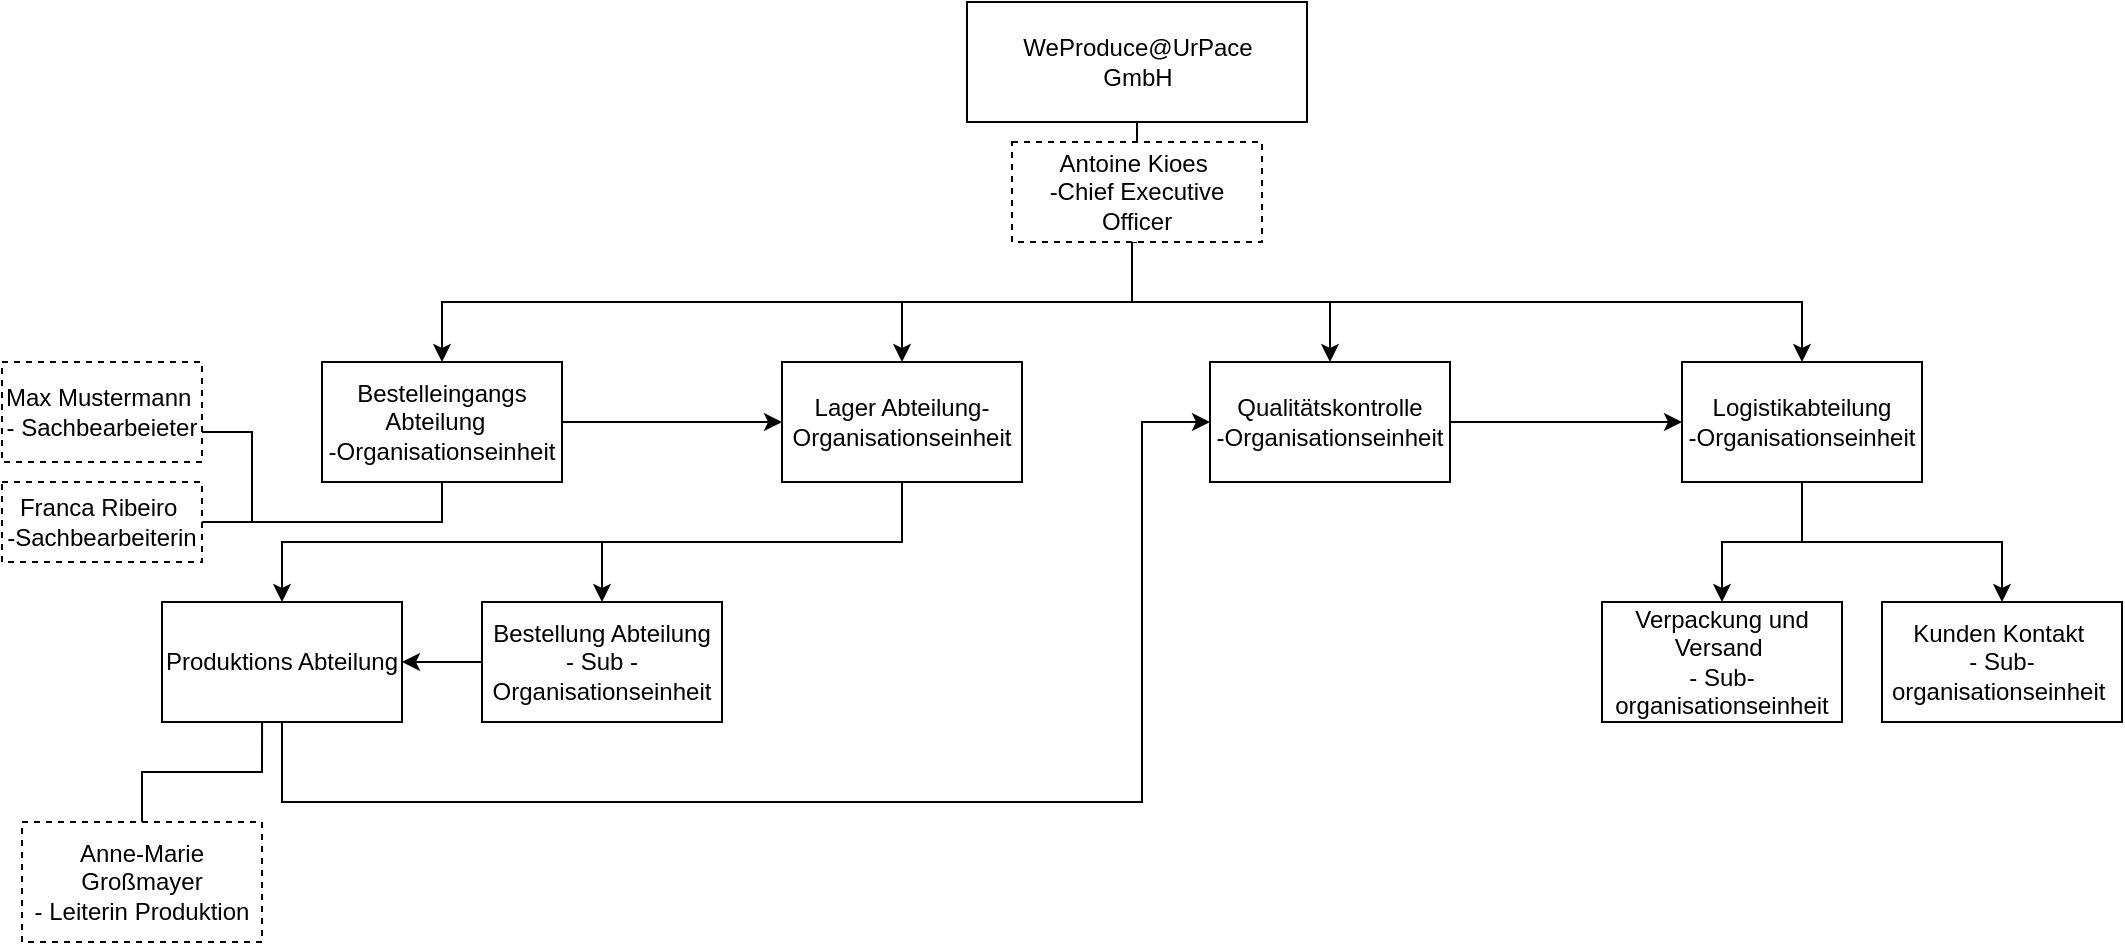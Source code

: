 <mxfile version="15.7.1" type="github">
  <diagram id="C5RBs43oDa-KdzZeNtuy" name="Page-1">
    <mxGraphModel dx="1563" dy="864" grid="1" gridSize="10" guides="1" tooltips="1" connect="1" arrows="1" fold="1" page="1" pageScale="1" pageWidth="1169" pageHeight="827" math="0" shadow="0">
      <root>
        <mxCell id="WIyWlLk6GJQsqaUBKTNV-0" />
        <mxCell id="WIyWlLk6GJQsqaUBKTNV-1" parent="WIyWlLk6GJQsqaUBKTNV-0" />
        <mxCell id="rqy-Io2G6okiwX-aT2eN-5" style="edgeStyle=orthogonalEdgeStyle;rounded=0;orthogonalLoop=1;jettySize=auto;html=1;entryX=0.5;entryY=0;entryDx=0;entryDy=0;" edge="1" parent="WIyWlLk6GJQsqaUBKTNV-1" target="rqy-Io2G6okiwX-aT2eN-1">
          <mxGeometry relative="1" as="geometry">
            <mxPoint x="955" y="190" as="sourcePoint" />
            <Array as="points">
              <mxPoint x="620" y="190" />
              <mxPoint x="305" y="190" />
            </Array>
          </mxGeometry>
        </mxCell>
        <mxCell id="rqy-Io2G6okiwX-aT2eN-6" style="edgeStyle=orthogonalEdgeStyle;rounded=0;orthogonalLoop=1;jettySize=auto;html=1;entryX=0.5;entryY=0;entryDx=0;entryDy=0;" edge="1" parent="WIyWlLk6GJQsqaUBKTNV-1" target="rqy-Io2G6okiwX-aT2eN-2">
          <mxGeometry relative="1" as="geometry">
            <mxPoint x="620" y="160" as="sourcePoint" />
            <Array as="points">
              <mxPoint x="620" y="190" />
              <mxPoint x="505" y="190" />
            </Array>
          </mxGeometry>
        </mxCell>
        <mxCell id="rqy-Io2G6okiwX-aT2eN-7" style="edgeStyle=orthogonalEdgeStyle;rounded=0;orthogonalLoop=1;jettySize=auto;html=1;entryX=0.5;entryY=0;entryDx=0;entryDy=0;" edge="1" parent="WIyWlLk6GJQsqaUBKTNV-1" target="rqy-Io2G6okiwX-aT2eN-3">
          <mxGeometry relative="1" as="geometry">
            <mxPoint x="620" y="160" as="sourcePoint" />
            <Array as="points">
              <mxPoint x="620" y="190" />
              <mxPoint x="719" y="190" />
            </Array>
          </mxGeometry>
        </mxCell>
        <mxCell id="rqy-Io2G6okiwX-aT2eN-8" style="edgeStyle=orthogonalEdgeStyle;rounded=0;orthogonalLoop=1;jettySize=auto;html=1;entryX=0.5;entryY=0;entryDx=0;entryDy=0;exitX=0.5;exitY=1;exitDx=0;exitDy=0;" edge="1" parent="WIyWlLk6GJQsqaUBKTNV-1" source="rqy-Io2G6okiwX-aT2eN-37" target="rqy-Io2G6okiwX-aT2eN-4">
          <mxGeometry relative="1" as="geometry">
            <mxPoint x="620" y="160" as="sourcePoint" />
            <Array as="points">
              <mxPoint x="620" y="190" />
              <mxPoint x="955" y="190" />
            </Array>
          </mxGeometry>
        </mxCell>
        <mxCell id="rqy-Io2G6okiwX-aT2eN-38" style="edgeStyle=orthogonalEdgeStyle;rounded=0;orthogonalLoop=1;jettySize=auto;html=1;exitX=0.5;exitY=1;exitDx=0;exitDy=0;entryX=0.5;entryY=0;entryDx=0;entryDy=0;endArrow=none;endFill=0;" edge="1" parent="WIyWlLk6GJQsqaUBKTNV-1" target="rqy-Io2G6okiwX-aT2eN-37">
          <mxGeometry relative="1" as="geometry">
            <mxPoint x="620" y="100" as="sourcePoint" />
          </mxGeometry>
        </mxCell>
        <mxCell id="rqy-Io2G6okiwX-aT2eN-0" value="WeProduce@UrPace&lt;br&gt;GmbH" style="rounded=0;whiteSpace=wrap;html=1;" vertex="1" parent="WIyWlLk6GJQsqaUBKTNV-1">
          <mxGeometry x="537.5" y="40" width="170" height="60" as="geometry" />
        </mxCell>
        <mxCell id="rqy-Io2G6okiwX-aT2eN-21" style="edgeStyle=orthogonalEdgeStyle;rounded=0;orthogonalLoop=1;jettySize=auto;html=1;entryX=0;entryY=0.5;entryDx=0;entryDy=0;" edge="1" parent="WIyWlLk6GJQsqaUBKTNV-1" source="rqy-Io2G6okiwX-aT2eN-1" target="rqy-Io2G6okiwX-aT2eN-2">
          <mxGeometry relative="1" as="geometry">
            <Array as="points">
              <mxPoint x="395" y="250" />
              <mxPoint x="395" y="250" />
            </Array>
          </mxGeometry>
        </mxCell>
        <mxCell id="rqy-Io2G6okiwX-aT2eN-1" value="Bestelleingangs Abteilung &amp;nbsp;&lt;br&gt;-Organisationseinheit" style="rounded=0;whiteSpace=wrap;html=1;" vertex="1" parent="WIyWlLk6GJQsqaUBKTNV-1">
          <mxGeometry x="215" y="220" width="120" height="60" as="geometry" />
        </mxCell>
        <mxCell id="rqy-Io2G6okiwX-aT2eN-22" style="edgeStyle=orthogonalEdgeStyle;rounded=0;orthogonalLoop=1;jettySize=auto;html=1;entryX=0.5;entryY=0;entryDx=0;entryDy=0;" edge="1" parent="WIyWlLk6GJQsqaUBKTNV-1" source="rqy-Io2G6okiwX-aT2eN-2" target="rqy-Io2G6okiwX-aT2eN-10">
          <mxGeometry relative="1" as="geometry">
            <Array as="points">
              <mxPoint x="505" y="310" />
              <mxPoint x="195" y="310" />
            </Array>
          </mxGeometry>
        </mxCell>
        <mxCell id="rqy-Io2G6okiwX-aT2eN-23" style="edgeStyle=orthogonalEdgeStyle;rounded=0;orthogonalLoop=1;jettySize=auto;html=1;entryX=0.5;entryY=0;entryDx=0;entryDy=0;" edge="1" parent="WIyWlLk6GJQsqaUBKTNV-1" source="rqy-Io2G6okiwX-aT2eN-2" target="rqy-Io2G6okiwX-aT2eN-9">
          <mxGeometry relative="1" as="geometry">
            <Array as="points">
              <mxPoint x="505" y="310" />
              <mxPoint x="355" y="310" />
            </Array>
          </mxGeometry>
        </mxCell>
        <mxCell id="rqy-Io2G6okiwX-aT2eN-2" value="Lager Abteilung-Organisationseinheit" style="rounded=0;whiteSpace=wrap;html=1;" vertex="1" parent="WIyWlLk6GJQsqaUBKTNV-1">
          <mxGeometry x="445" y="220" width="120" height="60" as="geometry" />
        </mxCell>
        <mxCell id="rqy-Io2G6okiwX-aT2eN-27" style="edgeStyle=orthogonalEdgeStyle;rounded=0;orthogonalLoop=1;jettySize=auto;html=1;entryX=0;entryY=0.5;entryDx=0;entryDy=0;" edge="1" parent="WIyWlLk6GJQsqaUBKTNV-1" source="rqy-Io2G6okiwX-aT2eN-3" target="rqy-Io2G6okiwX-aT2eN-4">
          <mxGeometry relative="1" as="geometry" />
        </mxCell>
        <mxCell id="rqy-Io2G6okiwX-aT2eN-3" value="Qualitätskontrolle&lt;br&gt;-Organisationseinheit" style="rounded=0;whiteSpace=wrap;html=1;" vertex="1" parent="WIyWlLk6GJQsqaUBKTNV-1">
          <mxGeometry x="659" y="220" width="120" height="60" as="geometry" />
        </mxCell>
        <mxCell id="rqy-Io2G6okiwX-aT2eN-15" style="edgeStyle=orthogonalEdgeStyle;rounded=0;orthogonalLoop=1;jettySize=auto;html=1;entryX=0.5;entryY=0;entryDx=0;entryDy=0;" edge="1" parent="WIyWlLk6GJQsqaUBKTNV-1" source="rqy-Io2G6okiwX-aT2eN-4" target="rqy-Io2G6okiwX-aT2eN-14">
          <mxGeometry relative="1" as="geometry" />
        </mxCell>
        <mxCell id="rqy-Io2G6okiwX-aT2eN-16" style="edgeStyle=orthogonalEdgeStyle;rounded=0;orthogonalLoop=1;jettySize=auto;html=1;entryX=0.5;entryY=0;entryDx=0;entryDy=0;" edge="1" parent="WIyWlLk6GJQsqaUBKTNV-1" source="rqy-Io2G6okiwX-aT2eN-4" target="rqy-Io2G6okiwX-aT2eN-13">
          <mxGeometry relative="1" as="geometry" />
        </mxCell>
        <mxCell id="rqy-Io2G6okiwX-aT2eN-4" value="Logistikabteilung&lt;br&gt;-Organisationseinheit" style="rounded=0;whiteSpace=wrap;html=1;" vertex="1" parent="WIyWlLk6GJQsqaUBKTNV-1">
          <mxGeometry x="895" y="220" width="120" height="60" as="geometry" />
        </mxCell>
        <mxCell id="rqy-Io2G6okiwX-aT2eN-24" style="edgeStyle=orthogonalEdgeStyle;rounded=0;orthogonalLoop=1;jettySize=auto;html=1;entryX=1;entryY=0.5;entryDx=0;entryDy=0;" edge="1" parent="WIyWlLk6GJQsqaUBKTNV-1" source="rqy-Io2G6okiwX-aT2eN-9" target="rqy-Io2G6okiwX-aT2eN-10">
          <mxGeometry relative="1" as="geometry" />
        </mxCell>
        <mxCell id="rqy-Io2G6okiwX-aT2eN-9" value="Bestellung Abteilung&lt;br&gt;- Sub - Organisationseinheit" style="rounded=0;whiteSpace=wrap;html=1;" vertex="1" parent="WIyWlLk6GJQsqaUBKTNV-1">
          <mxGeometry x="295" y="340" width="120" height="60" as="geometry" />
        </mxCell>
        <mxCell id="rqy-Io2G6okiwX-aT2eN-26" style="edgeStyle=orthogonalEdgeStyle;rounded=0;orthogonalLoop=1;jettySize=auto;html=1;entryX=0;entryY=0.5;entryDx=0;entryDy=0;" edge="1" parent="WIyWlLk6GJQsqaUBKTNV-1" source="rqy-Io2G6okiwX-aT2eN-10" target="rqy-Io2G6okiwX-aT2eN-3">
          <mxGeometry relative="1" as="geometry">
            <mxPoint x="655" y="240" as="targetPoint" />
            <Array as="points">
              <mxPoint x="195" y="440" />
              <mxPoint x="625" y="440" />
              <mxPoint x="625" y="250" />
            </Array>
          </mxGeometry>
        </mxCell>
        <mxCell id="rqy-Io2G6okiwX-aT2eN-10" value="Produktions Abteilung" style="rounded=0;whiteSpace=wrap;html=1;" vertex="1" parent="WIyWlLk6GJQsqaUBKTNV-1">
          <mxGeometry x="135" y="340" width="120" height="60" as="geometry" />
        </mxCell>
        <mxCell id="rqy-Io2G6okiwX-aT2eN-13" value="Kunden Kontakt&amp;nbsp;&lt;br&gt;- Sub- organisationseinheit&amp;nbsp;" style="rounded=0;whiteSpace=wrap;html=1;" vertex="1" parent="WIyWlLk6GJQsqaUBKTNV-1">
          <mxGeometry x="995" y="340" width="120" height="60" as="geometry" />
        </mxCell>
        <mxCell id="rqy-Io2G6okiwX-aT2eN-14" value="Verpackung und Versand&amp;nbsp;&lt;br&gt;- Sub-organisationseinheit" style="rounded=0;whiteSpace=wrap;html=1;" vertex="1" parent="WIyWlLk6GJQsqaUBKTNV-1">
          <mxGeometry x="855" y="340" width="120" height="60" as="geometry" />
        </mxCell>
        <mxCell id="rqy-Io2G6okiwX-aT2eN-32" style="edgeStyle=orthogonalEdgeStyle;rounded=0;orthogonalLoop=1;jettySize=auto;html=1;entryX=0.417;entryY=1;entryDx=0;entryDy=0;entryPerimeter=0;endArrow=none;endFill=0;" edge="1" parent="WIyWlLk6GJQsqaUBKTNV-1" source="rqy-Io2G6okiwX-aT2eN-31" target="rqy-Io2G6okiwX-aT2eN-10">
          <mxGeometry relative="1" as="geometry" />
        </mxCell>
        <mxCell id="rqy-Io2G6okiwX-aT2eN-31" value="Anne-Marie Großmayer&lt;br&gt;- Leiterin Produktion" style="rounded=0;whiteSpace=wrap;html=1;dashed=1;" vertex="1" parent="WIyWlLk6GJQsqaUBKTNV-1">
          <mxGeometry x="65" y="450" width="120" height="60" as="geometry" />
        </mxCell>
        <mxCell id="rqy-Io2G6okiwX-aT2eN-34" style="edgeStyle=orthogonalEdgeStyle;rounded=0;orthogonalLoop=1;jettySize=auto;html=1;entryX=0.5;entryY=1;entryDx=0;entryDy=0;endArrow=none;endFill=0;" edge="1" parent="WIyWlLk6GJQsqaUBKTNV-1" source="rqy-Io2G6okiwX-aT2eN-33" target="rqy-Io2G6okiwX-aT2eN-1">
          <mxGeometry relative="1" as="geometry">
            <Array as="points">
              <mxPoint x="275" y="300" />
            </Array>
          </mxGeometry>
        </mxCell>
        <mxCell id="rqy-Io2G6okiwX-aT2eN-33" value="Franca Ribeiro&amp;nbsp;&lt;br&gt;-Sachbearbeiterin" style="rounded=0;whiteSpace=wrap;html=1;dashed=1;" vertex="1" parent="WIyWlLk6GJQsqaUBKTNV-1">
          <mxGeometry x="55" y="280" width="100" height="40" as="geometry" />
        </mxCell>
        <mxCell id="rqy-Io2G6okiwX-aT2eN-36" style="edgeStyle=orthogonalEdgeStyle;rounded=0;orthogonalLoop=1;jettySize=auto;html=1;entryX=0.5;entryY=1;entryDx=0;entryDy=0;endArrow=none;endFill=0;" edge="1" parent="WIyWlLk6GJQsqaUBKTNV-1" source="rqy-Io2G6okiwX-aT2eN-35" target="rqy-Io2G6okiwX-aT2eN-1">
          <mxGeometry relative="1" as="geometry">
            <Array as="points">
              <mxPoint x="180" y="255" />
              <mxPoint x="180" y="300" />
              <mxPoint x="275" y="300" />
            </Array>
          </mxGeometry>
        </mxCell>
        <mxCell id="rqy-Io2G6okiwX-aT2eN-35" value="Max Mustermann&amp;nbsp;&lt;br&gt;- Sachbearbeieter" style="rounded=0;whiteSpace=wrap;html=1;dashed=1;" vertex="1" parent="WIyWlLk6GJQsqaUBKTNV-1">
          <mxGeometry x="55" y="220" width="100" height="50" as="geometry" />
        </mxCell>
        <mxCell id="rqy-Io2G6okiwX-aT2eN-37" value="Antoine Kioes&amp;nbsp;&lt;br&gt;-Chief Executive Officer" style="rounded=0;whiteSpace=wrap;html=1;dashed=1;" vertex="1" parent="WIyWlLk6GJQsqaUBKTNV-1">
          <mxGeometry x="560" y="110" width="125" height="50" as="geometry" />
        </mxCell>
      </root>
    </mxGraphModel>
  </diagram>
</mxfile>
